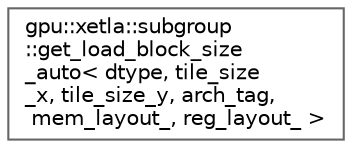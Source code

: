 digraph "Graphical Class Hierarchy"
{
 // LATEX_PDF_SIZE
  bgcolor="transparent";
  edge [fontname=Helvetica,fontsize=10,labelfontname=Helvetica,labelfontsize=10];
  node [fontname=Helvetica,fontsize=10,shape=box,height=0.2,width=0.4];
  rankdir="LR";
  Node0 [id="Node000000",label="gpu::xetla::subgroup\l::get_load_block_size\l_auto\< dtype, tile_size\l_x, tile_size_y, arch_tag,\l mem_layout_, reg_layout_ \>",height=0.2,width=0.4,color="grey40", fillcolor="white", style="filled",URL="$structgpu_1_1xetla_1_1subgroup_1_1get__load__block__size__auto.html",tooltip=" "];
}
